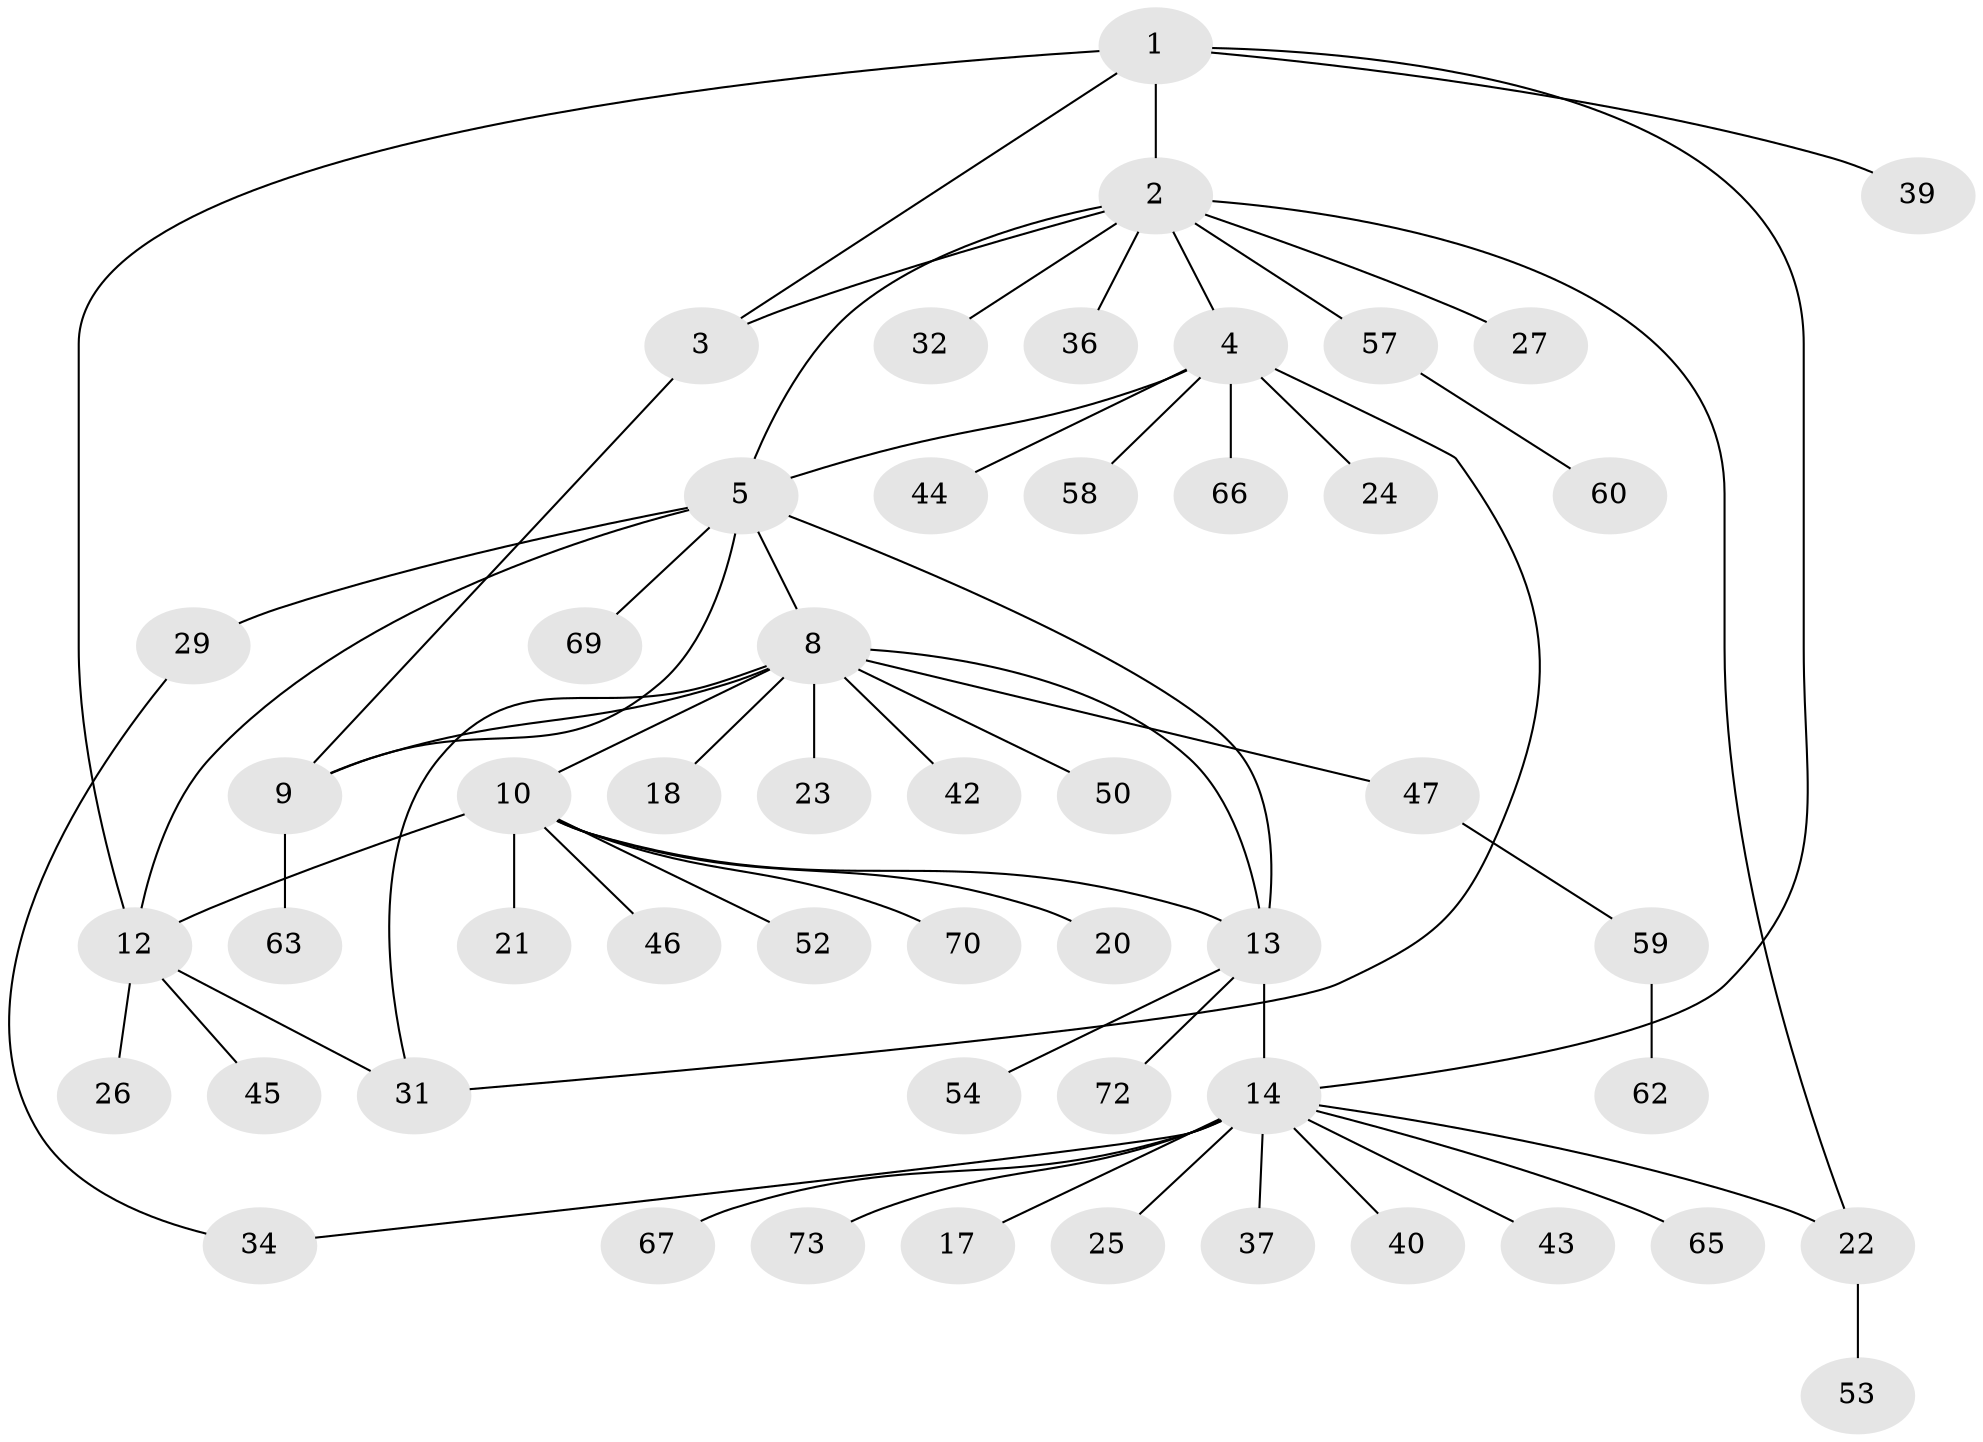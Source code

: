 // Generated by graph-tools (version 1.1) at 2025/52/02/27/25 19:52:21]
// undirected, 52 vertices, 64 edges
graph export_dot {
graph [start="1"]
  node [color=gray90,style=filled];
  1 [super="+19"];
  2 [super="+6"];
  3 [super="+55"];
  4 [super="+38"];
  5 [super="+7"];
  8 [super="+16"];
  9 [super="+30"];
  10 [super="+11"];
  12 [super="+68"];
  13 [super="+15"];
  14 [super="+35"];
  17;
  18;
  20 [super="+33"];
  21;
  22 [super="+28"];
  23 [super="+64"];
  24 [super="+49"];
  25;
  26;
  27 [super="+48"];
  29;
  31 [super="+41"];
  32;
  34 [super="+56"];
  36;
  37;
  39;
  40;
  42;
  43;
  44 [super="+51"];
  45;
  46;
  47;
  50;
  52;
  53;
  54;
  57;
  58;
  59 [super="+71"];
  60 [super="+61"];
  62;
  63;
  65;
  66;
  67;
  69;
  70;
  72;
  73;
  1 -- 2;
  1 -- 3;
  1 -- 12;
  1 -- 14;
  1 -- 39;
  2 -- 3;
  2 -- 22;
  2 -- 27;
  2 -- 32;
  2 -- 57;
  2 -- 4;
  2 -- 5;
  2 -- 36;
  3 -- 9;
  4 -- 5;
  4 -- 24;
  4 -- 31;
  4 -- 44;
  4 -- 58;
  4 -- 66;
  5 -- 12;
  5 -- 29;
  5 -- 69;
  5 -- 8;
  5 -- 9;
  5 -- 13;
  8 -- 9;
  8 -- 10;
  8 -- 18;
  8 -- 23;
  8 -- 31;
  8 -- 42;
  8 -- 47;
  8 -- 50;
  8 -- 13;
  9 -- 63;
  10 -- 12 [weight=2];
  10 -- 21;
  10 -- 46;
  10 -- 13;
  10 -- 20;
  10 -- 52;
  10 -- 70;
  12 -- 26;
  12 -- 45;
  12 -- 31;
  13 -- 14 [weight=2];
  13 -- 72;
  13 -- 54;
  14 -- 17;
  14 -- 25;
  14 -- 34;
  14 -- 40;
  14 -- 65;
  14 -- 67;
  14 -- 73;
  14 -- 43;
  14 -- 37;
  14 -- 22;
  22 -- 53;
  29 -- 34;
  47 -- 59;
  57 -- 60;
  59 -- 62;
}
